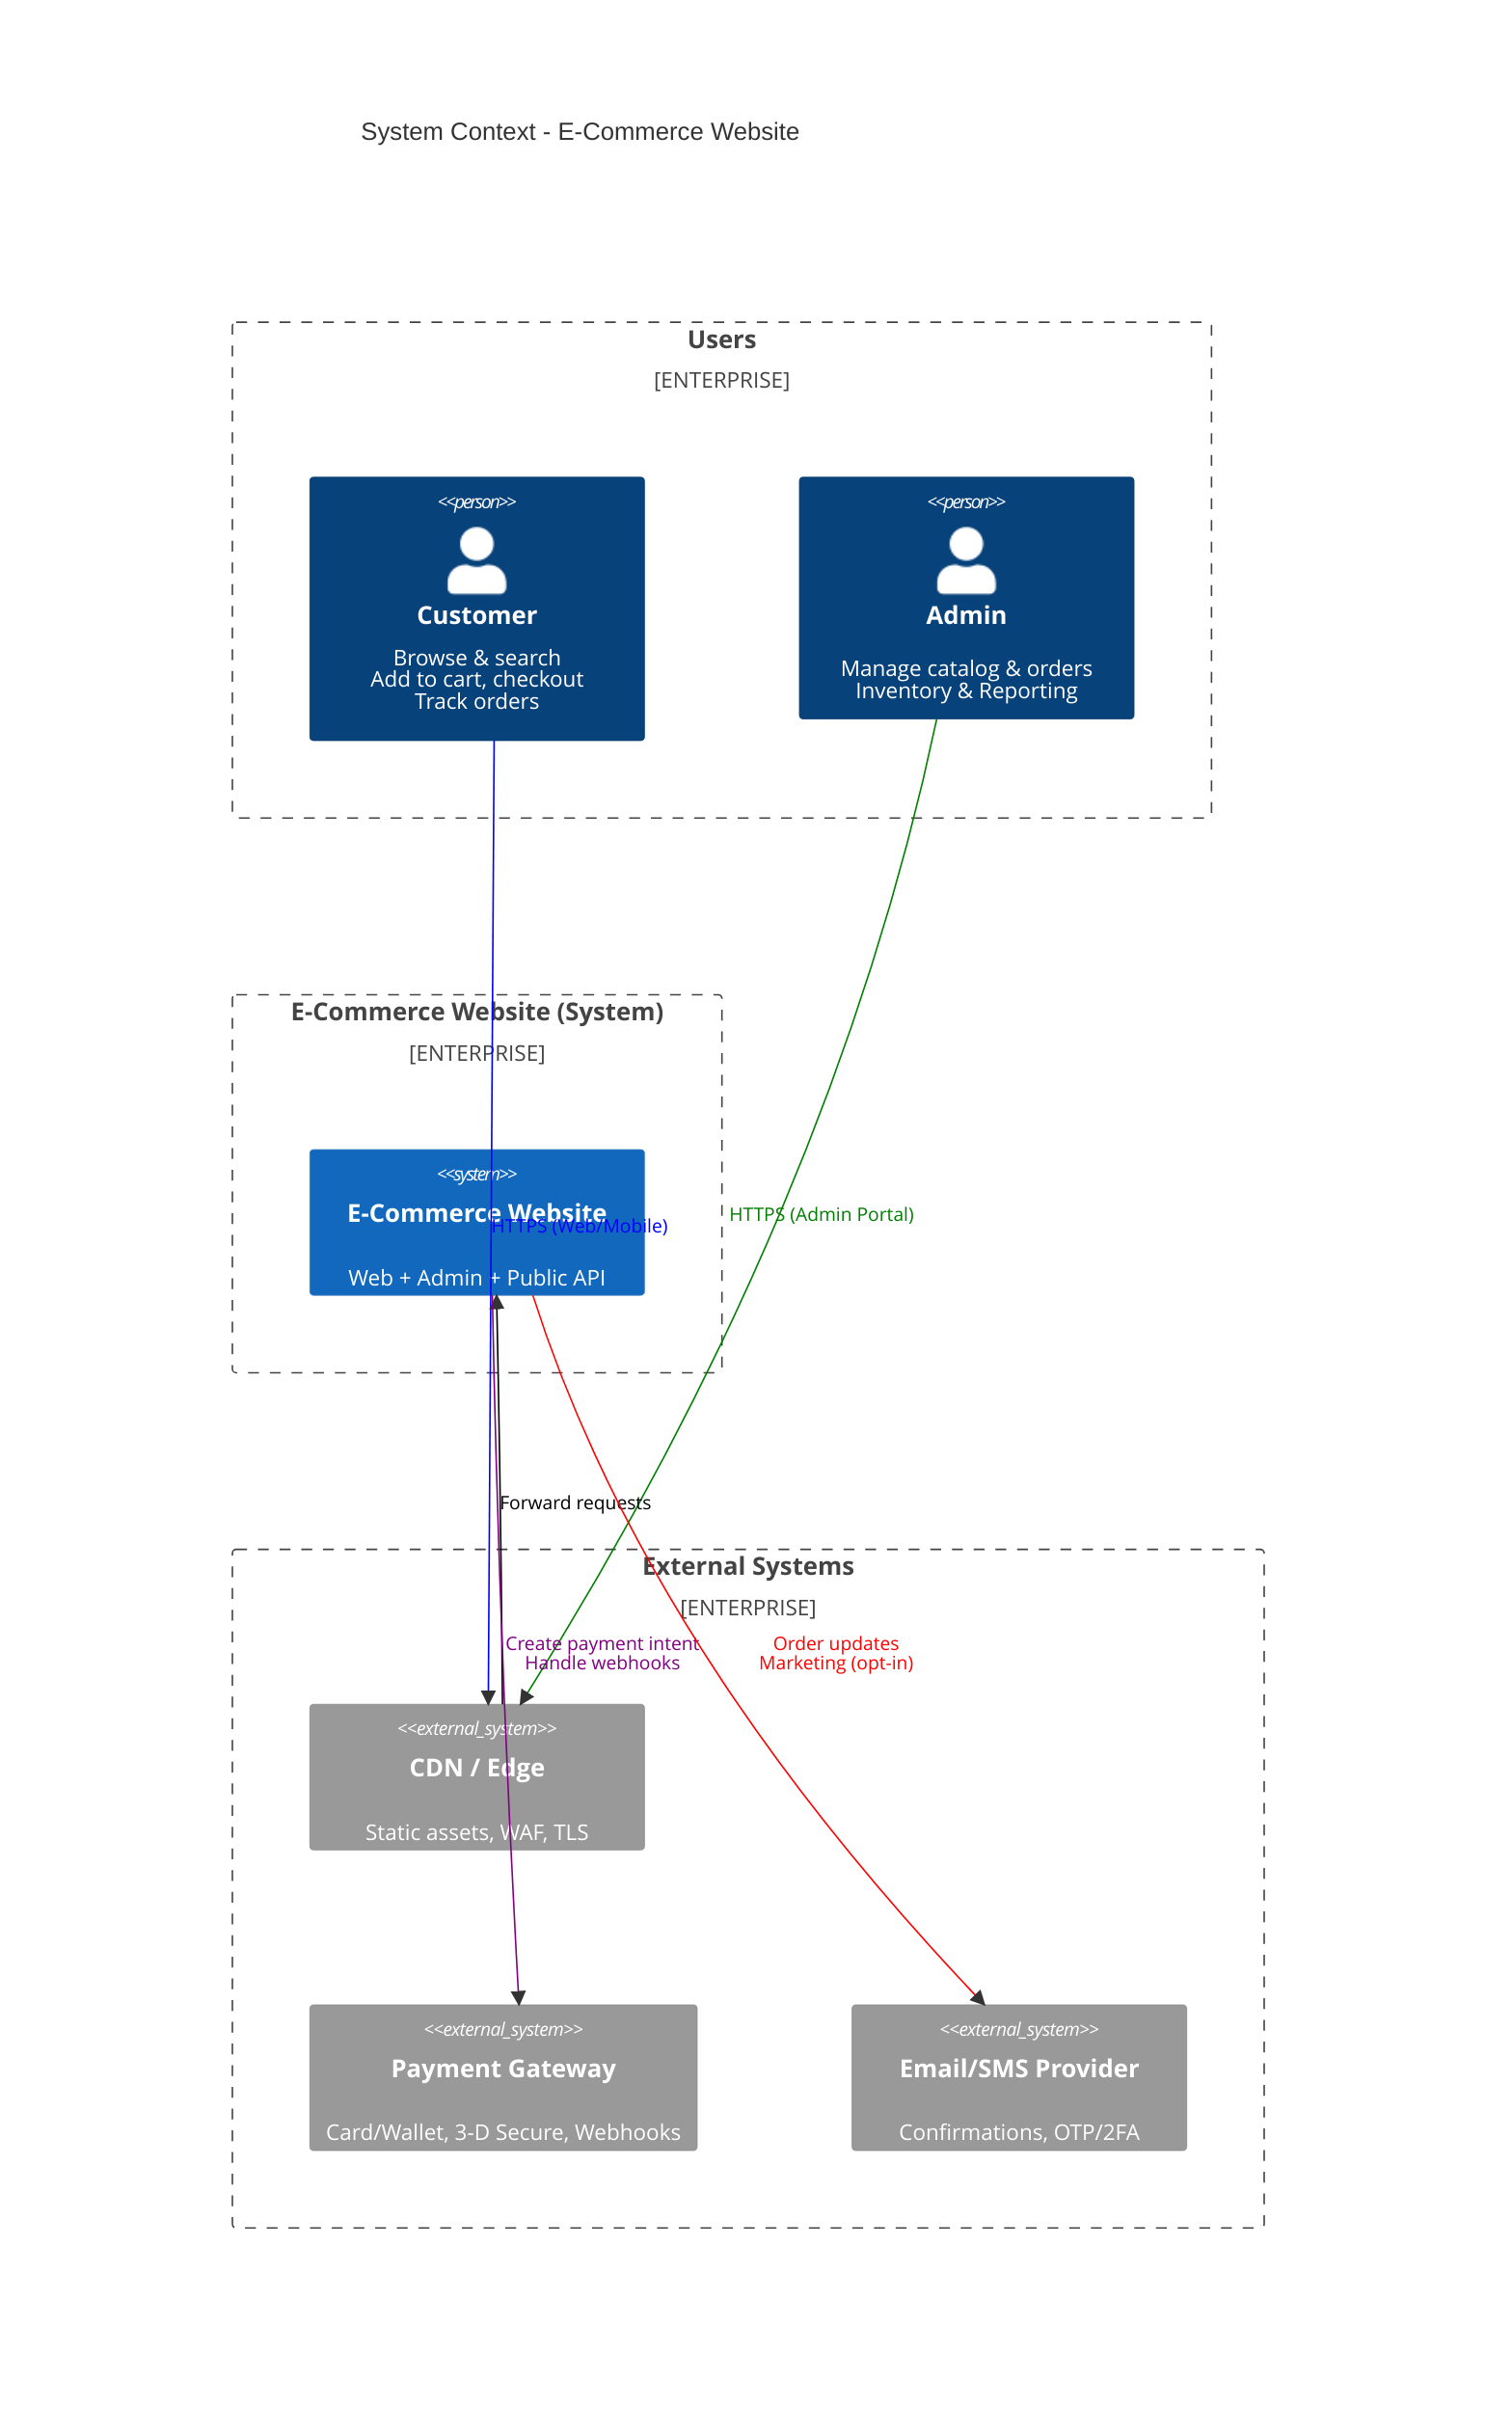 C4Context
title System Context - E-Commerce Website

%% Users
Enterprise_Boundary(bUsers, "Users") {
  Person(customer, "Customer", "Browse & search<br/>Add to cart, checkout<br/>Track orders")
  Person(admin, "Admin", "Manage catalog & orders<br/>Inventory & Reporting")
}

%% System
Enterprise_Boundary(bSystem, "E-Commerce Website (System)") {
  System(app, "E-Commerce Website", "Web + Admin + Public API")
}

%% External Systems
Enterprise_Boundary(bExternal, "External Systems") {
  System_Ext(cdn, "CDN / Edge", "Static assets, WAF, TLS")
  System_Ext(pg, "Payment Gateway", "Card/Wallet, 3-D Secure, Webhooks")
  System_Ext(ns, "Email/SMS Provider", "Confirmations, OTP/2FA")
}

%% Relationships
Rel(customer, cdn, "HTTPS (Web/Mobile)")
Rel(admin, cdn, "HTTPS (Admin Portal)")
Rel(cdn, app, "Forward requests")

Rel(app, pg, "Create payment intent<br/>Handle webhooks")
Rel(app, ns, "Order updates<br/>Marketing (opt-in)")

%% Centered labels with distinct colors
UpdateRelStyle(customer, cdn, $textColor="blue",  $lineColor="blue",  $position="middle")
UpdateRelStyle(admin,    cdn, $textColor="green", $lineColor="green", $position="middle")
UpdateRelStyle(cdn,      app, $textColor="black", $lineColor="black", $position="middle")
UpdateRelStyle(app, pg,  $textColor="purple", $lineColor="purple", $position="middle")
UpdateRelStyle(app, lz,  $textColor="orange", $lineColor="orange", $position="middle")
UpdateRelStyle(app, ns,  $textColor="red",    $lineColor="red",    $position="middle")

%% Global layout:
UpdateLayoutConfig($c4BoundaryInRow="2", $c4ShapeInRow="1")